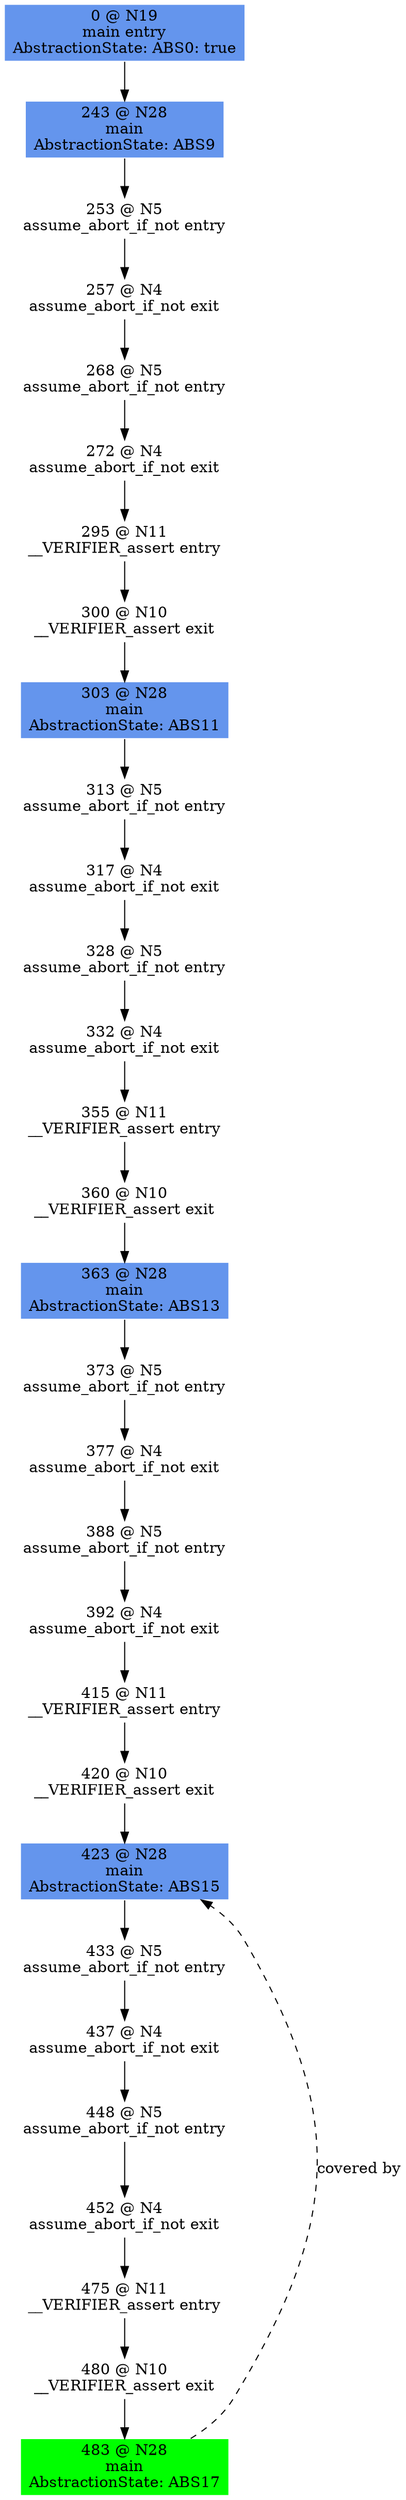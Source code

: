 digraph ARG {
node [style="filled" shape="box" color="white"]
0 [fillcolor="cornflowerblue" label="0 @ N19\nmain entry\nAbstractionState: ABS0: true\n" id="0"]
243 [fillcolor="cornflowerblue" label="243 @ N28\nmain\nAbstractionState: ABS9\n" id="243"]
253 [label="253 @ N5\nassume_abort_if_not entry\n" id="253"]
257 [label="257 @ N4\nassume_abort_if_not exit\n" id="257"]
268 [label="268 @ N5\nassume_abort_if_not entry\n" id="268"]
272 [label="272 @ N4\nassume_abort_if_not exit\n" id="272"]
295 [label="295 @ N11\n__VERIFIER_assert entry\n" id="295"]
300 [label="300 @ N10\n__VERIFIER_assert exit\n" id="300"]
303 [fillcolor="cornflowerblue" label="303 @ N28\nmain\nAbstractionState: ABS11\n" id="303"]
313 [label="313 @ N5\nassume_abort_if_not entry\n" id="313"]
317 [label="317 @ N4\nassume_abort_if_not exit\n" id="317"]
328 [label="328 @ N5\nassume_abort_if_not entry\n" id="328"]
332 [label="332 @ N4\nassume_abort_if_not exit\n" id="332"]
355 [label="355 @ N11\n__VERIFIER_assert entry\n" id="355"]
360 [label="360 @ N10\n__VERIFIER_assert exit\n" id="360"]
363 [fillcolor="cornflowerblue" label="363 @ N28\nmain\nAbstractionState: ABS13\n" id="363"]
373 [label="373 @ N5\nassume_abort_if_not entry\n" id="373"]
377 [label="377 @ N4\nassume_abort_if_not exit\n" id="377"]
388 [label="388 @ N5\nassume_abort_if_not entry\n" id="388"]
392 [label="392 @ N4\nassume_abort_if_not exit\n" id="392"]
415 [label="415 @ N11\n__VERIFIER_assert entry\n" id="415"]
420 [label="420 @ N10\n__VERIFIER_assert exit\n" id="420"]
423 [fillcolor="cornflowerblue" label="423 @ N28\nmain\nAbstractionState: ABS15\n" id="423"]
433 [label="433 @ N5\nassume_abort_if_not entry\n" id="433"]
437 [label="437 @ N4\nassume_abort_if_not exit\n" id="437"]
448 [label="448 @ N5\nassume_abort_if_not entry\n" id="448"]
452 [label="452 @ N4\nassume_abort_if_not exit\n" id="452"]
475 [label="475 @ N11\n__VERIFIER_assert entry\n" id="475"]
480 [label="480 @ N10\n__VERIFIER_assert exit\n" id="480"]
483 [fillcolor="green" label="483 @ N28\nmain\nAbstractionState: ABS17\n" id="483"]
0 -> 243 []
243 -> 253 []
253 -> 257 []
257 -> 268 []
268 -> 272 []
272 -> 295 []
295 -> 300 []
300 -> 303 []
303 -> 313 []
313 -> 317 []
317 -> 328 []
328 -> 332 []
332 -> 355 []
355 -> 360 []
360 -> 363 []
363 -> 373 []
373 -> 377 []
377 -> 388 []
388 -> 392 []
392 -> 415 []
415 -> 420 []
420 -> 423 []
483 -> 423 [style="dashed" weight="0" label="covered by"]
423 -> 433 []
433 -> 437 []
437 -> 448 []
448 -> 452 []
452 -> 475 []
475 -> 480 []
480 -> 483 []
}
